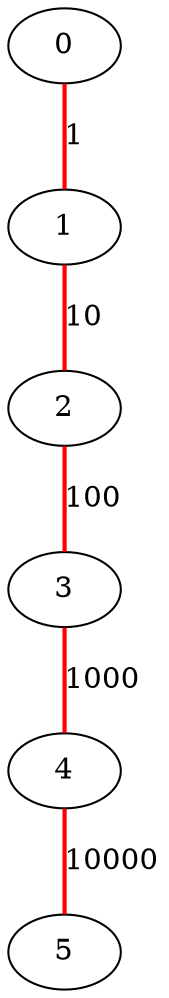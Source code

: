 # 6 5

graph G {
	0 -- 1 [label=1, color=red, style=bold];
	1 -- 2 [label=10, color=red, style=bold];
	2 -- 3 [label=100, color=red, style=bold];
	3 -- 4 [label=1000, color=red, style=bold];
	4 -- 5 [label=10000, color=red, style=bold];
}

# MST : 11111
# Has a cycle: NO
# Connected components: 1
